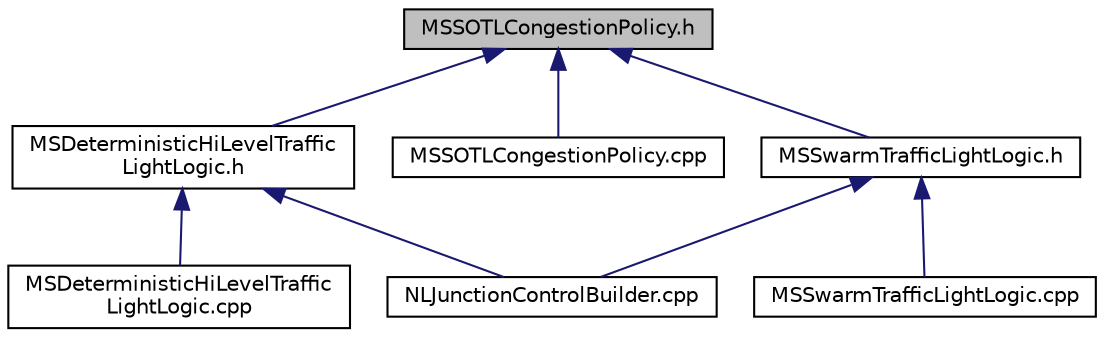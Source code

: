 digraph "MSSOTLCongestionPolicy.h"
{
  edge [fontname="Helvetica",fontsize="10",labelfontname="Helvetica",labelfontsize="10"];
  node [fontname="Helvetica",fontsize="10",shape=record];
  Node29 [label="MSSOTLCongestionPolicy.h",height=0.2,width=0.4,color="black", fillcolor="grey75", style="filled", fontcolor="black"];
  Node29 -> Node30 [dir="back",color="midnightblue",fontsize="10",style="solid",fontname="Helvetica"];
  Node30 [label="MSDeterministicHiLevelTraffic\lLightLogic.h",height=0.2,width=0.4,color="black", fillcolor="white", style="filled",URL="$d5/d27/_m_s_deterministic_hi_level_traffic_light_logic_8h.html"];
  Node30 -> Node31 [dir="back",color="midnightblue",fontsize="10",style="solid",fontname="Helvetica"];
  Node31 [label="MSDeterministicHiLevelTraffic\lLightLogic.cpp",height=0.2,width=0.4,color="black", fillcolor="white", style="filled",URL="$d0/de1/_m_s_deterministic_hi_level_traffic_light_logic_8cpp.html"];
  Node30 -> Node32 [dir="back",color="midnightblue",fontsize="10",style="solid",fontname="Helvetica"];
  Node32 [label="NLJunctionControlBuilder.cpp",height=0.2,width=0.4,color="black", fillcolor="white", style="filled",URL="$d8/d64/_n_l_junction_control_builder_8cpp.html"];
  Node29 -> Node33 [dir="back",color="midnightblue",fontsize="10",style="solid",fontname="Helvetica"];
  Node33 [label="MSSOTLCongestionPolicy.cpp",height=0.2,width=0.4,color="black", fillcolor="white", style="filled",URL="$d7/d56/_m_s_s_o_t_l_congestion_policy_8cpp.html"];
  Node29 -> Node34 [dir="back",color="midnightblue",fontsize="10",style="solid",fontname="Helvetica"];
  Node34 [label="MSSwarmTrafficLightLogic.h",height=0.2,width=0.4,color="black", fillcolor="white", style="filled",URL="$d8/dae/_m_s_swarm_traffic_light_logic_8h.html"];
  Node34 -> Node35 [dir="back",color="midnightblue",fontsize="10",style="solid",fontname="Helvetica"];
  Node35 [label="MSSwarmTrafficLightLogic.cpp",height=0.2,width=0.4,color="black", fillcolor="white", style="filled",URL="$df/da6/_m_s_swarm_traffic_light_logic_8cpp.html"];
  Node34 -> Node32 [dir="back",color="midnightblue",fontsize="10",style="solid",fontname="Helvetica"];
}
